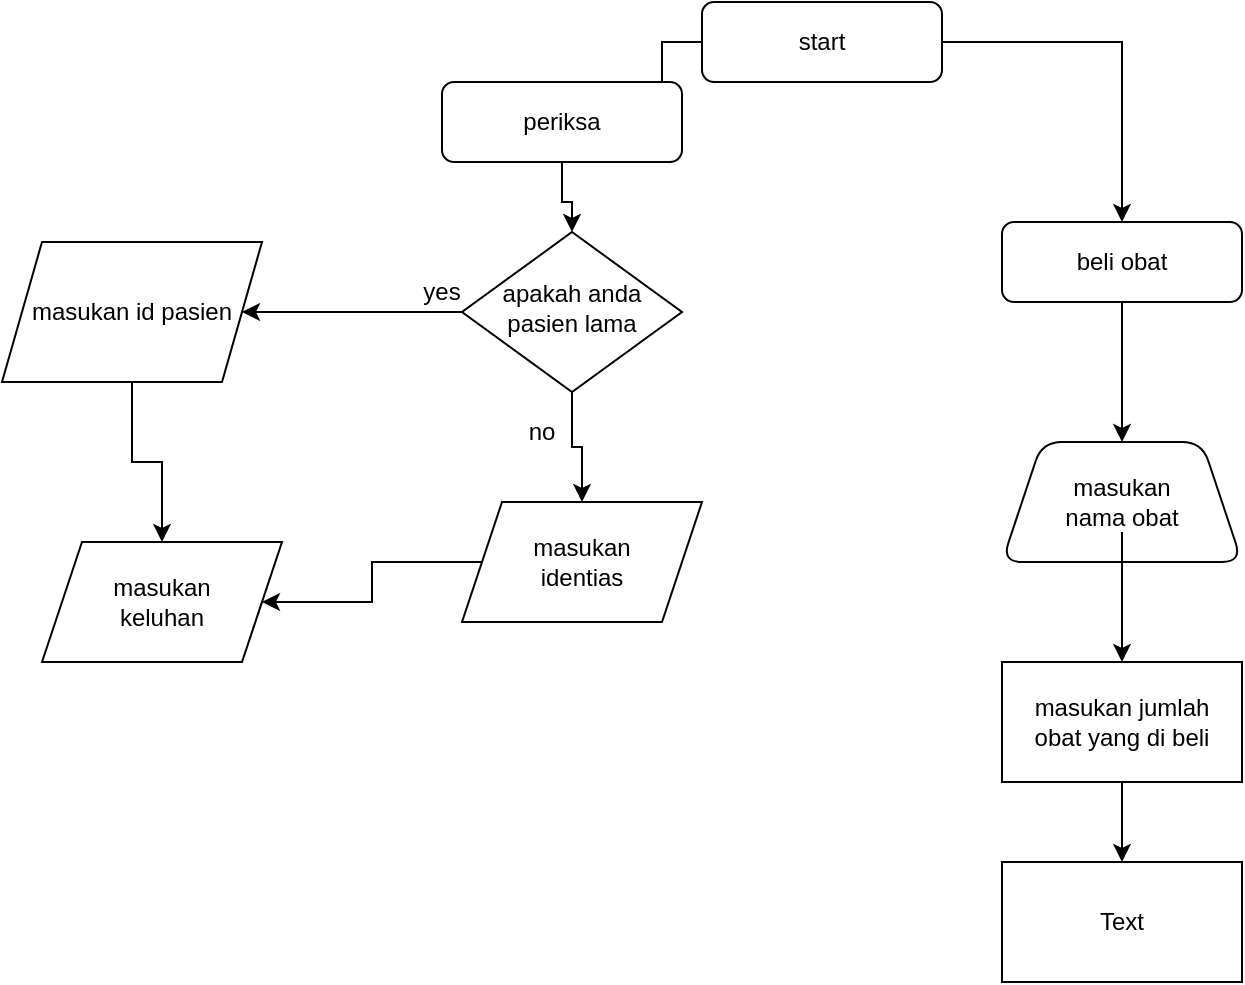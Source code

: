 <mxfile version="21.7.5" type="device" pages="3">
  <diagram id="C5RBs43oDa-KdzZeNtuy" name="Page-1">
    <mxGraphModel dx="1050" dy="566" grid="1" gridSize="10" guides="1" tooltips="1" connect="1" arrows="1" fold="1" page="1" pageScale="1" pageWidth="827" pageHeight="1169" math="0" shadow="0">
      <root>
        <mxCell id="WIyWlLk6GJQsqaUBKTNV-0" />
        <mxCell id="WIyWlLk6GJQsqaUBKTNV-1" parent="WIyWlLk6GJQsqaUBKTNV-0" />
        <mxCell id="ptXZij7LrUdz7pSKuq70-5" style="edgeStyle=orthogonalEdgeStyle;rounded=0;orthogonalLoop=1;jettySize=auto;html=1;" edge="1" parent="WIyWlLk6GJQsqaUBKTNV-1" source="WIyWlLk6GJQsqaUBKTNV-3" target="WIyWlLk6GJQsqaUBKTNV-7">
          <mxGeometry relative="1" as="geometry" />
        </mxCell>
        <mxCell id="ptXZij7LrUdz7pSKuq70-32" value="" style="edgeStyle=orthogonalEdgeStyle;rounded=0;orthogonalLoop=1;jettySize=auto;html=1;" edge="1" parent="WIyWlLk6GJQsqaUBKTNV-1" source="WIyWlLk6GJQsqaUBKTNV-3" target="ptXZij7LrUdz7pSKuq70-31">
          <mxGeometry relative="1" as="geometry" />
        </mxCell>
        <mxCell id="WIyWlLk6GJQsqaUBKTNV-3" value="start" style="rounded=1;whiteSpace=wrap;html=1;fontSize=12;glass=0;strokeWidth=1;shadow=0;" parent="WIyWlLk6GJQsqaUBKTNV-1" vertex="1">
          <mxGeometry x="400" y="50" width="120" height="40" as="geometry" />
        </mxCell>
        <mxCell id="ptXZij7LrUdz7pSKuq70-24" value="" style="edgeStyle=orthogonalEdgeStyle;rounded=0;orthogonalLoop=1;jettySize=auto;html=1;" edge="1" parent="WIyWlLk6GJQsqaUBKTNV-1" source="WIyWlLk6GJQsqaUBKTNV-6" target="ptXZij7LrUdz7pSKuq70-23">
          <mxGeometry relative="1" as="geometry" />
        </mxCell>
        <mxCell id="ptXZij7LrUdz7pSKuq70-37" value="" style="edgeStyle=orthogonalEdgeStyle;rounded=0;orthogonalLoop=1;jettySize=auto;html=1;" edge="1" parent="WIyWlLk6GJQsqaUBKTNV-1" source="WIyWlLk6GJQsqaUBKTNV-6" target="ptXZij7LrUdz7pSKuq70-36">
          <mxGeometry relative="1" as="geometry" />
        </mxCell>
        <mxCell id="WIyWlLk6GJQsqaUBKTNV-6" value="apakah anda pasien lama" style="rhombus;whiteSpace=wrap;html=1;shadow=0;fontFamily=Helvetica;fontSize=12;align=center;strokeWidth=1;spacing=6;spacingTop=-4;" parent="WIyWlLk6GJQsqaUBKTNV-1" vertex="1">
          <mxGeometry x="280" y="165" width="110" height="80" as="geometry" />
        </mxCell>
        <mxCell id="ptXZij7LrUdz7pSKuq70-12" value="" style="edgeStyle=orthogonalEdgeStyle;rounded=0;orthogonalLoop=1;jettySize=auto;html=1;" edge="1" parent="WIyWlLk6GJQsqaUBKTNV-1" source="WIyWlLk6GJQsqaUBKTNV-7" target="ptXZij7LrUdz7pSKuq70-11">
          <mxGeometry relative="1" as="geometry" />
        </mxCell>
        <mxCell id="WIyWlLk6GJQsqaUBKTNV-7" value="beli obat" style="rounded=1;whiteSpace=wrap;html=1;fontSize=12;glass=0;strokeWidth=1;shadow=0;" parent="WIyWlLk6GJQsqaUBKTNV-1" vertex="1">
          <mxGeometry x="550" y="160" width="120" height="40" as="geometry" />
        </mxCell>
        <mxCell id="ptXZij7LrUdz7pSKuq70-1" style="edgeStyle=orthogonalEdgeStyle;rounded=0;orthogonalLoop=1;jettySize=auto;html=1;exitX=0.5;exitY=1;exitDx=0;exitDy=0;" edge="1" parent="WIyWlLk6GJQsqaUBKTNV-1" source="WIyWlLk6GJQsqaUBKTNV-7" target="WIyWlLk6GJQsqaUBKTNV-7">
          <mxGeometry relative="1" as="geometry" />
        </mxCell>
        <mxCell id="ptXZij7LrUdz7pSKuq70-7" value="no" style="text;html=1;strokeColor=none;fillColor=none;align=center;verticalAlign=middle;whiteSpace=wrap;rounded=0;" vertex="1" parent="WIyWlLk6GJQsqaUBKTNV-1">
          <mxGeometry x="290" y="250" width="60" height="30" as="geometry" />
        </mxCell>
        <mxCell id="ptXZij7LrUdz7pSKuq70-11" value="" style="shape=trapezoid;perimeter=trapezoidPerimeter;whiteSpace=wrap;html=1;fixedSize=1;rounded=1;glass=0;strokeWidth=1;shadow=0;" vertex="1" parent="WIyWlLk6GJQsqaUBKTNV-1">
          <mxGeometry x="550" y="270" width="120" height="60" as="geometry" />
        </mxCell>
        <mxCell id="ptXZij7LrUdz7pSKuq70-15" value="" style="edgeStyle=orthogonalEdgeStyle;rounded=0;orthogonalLoop=1;jettySize=auto;html=1;" edge="1" parent="WIyWlLk6GJQsqaUBKTNV-1" source="ptXZij7LrUdz7pSKuq70-13" target="ptXZij7LrUdz7pSKuq70-14">
          <mxGeometry relative="1" as="geometry" />
        </mxCell>
        <mxCell id="ptXZij7LrUdz7pSKuq70-13" value="masukan nama obat" style="text;html=1;strokeColor=none;fillColor=none;align=center;verticalAlign=middle;whiteSpace=wrap;rounded=0;" vertex="1" parent="WIyWlLk6GJQsqaUBKTNV-1">
          <mxGeometry x="580" y="285" width="60" height="30" as="geometry" />
        </mxCell>
        <mxCell id="ptXZij7LrUdz7pSKuq70-18" value="" style="edgeStyle=orthogonalEdgeStyle;rounded=0;orthogonalLoop=1;jettySize=auto;html=1;" edge="1" parent="WIyWlLk6GJQsqaUBKTNV-1" source="ptXZij7LrUdz7pSKuq70-14" target="ptXZij7LrUdz7pSKuq70-17">
          <mxGeometry relative="1" as="geometry" />
        </mxCell>
        <mxCell id="ptXZij7LrUdz7pSKuq70-14" value="" style="whiteSpace=wrap;html=1;" vertex="1" parent="WIyWlLk6GJQsqaUBKTNV-1">
          <mxGeometry x="550" y="380" width="120" height="60" as="geometry" />
        </mxCell>
        <mxCell id="ptXZij7LrUdz7pSKuq70-16" value="masukan jumlah obat yang di beli" style="text;html=1;strokeColor=none;fillColor=none;align=center;verticalAlign=middle;whiteSpace=wrap;rounded=0;" vertex="1" parent="WIyWlLk6GJQsqaUBKTNV-1">
          <mxGeometry x="560" y="390" width="100" height="40" as="geometry" />
        </mxCell>
        <mxCell id="ptXZij7LrUdz7pSKuq70-17" value="" style="whiteSpace=wrap;html=1;" vertex="1" parent="WIyWlLk6GJQsqaUBKTNV-1">
          <mxGeometry x="550" y="480" width="120" height="60" as="geometry" />
        </mxCell>
        <mxCell id="ptXZij7LrUdz7pSKuq70-19" value="Text" style="text;html=1;strokeColor=none;fillColor=none;align=center;verticalAlign=middle;whiteSpace=wrap;rounded=0;" vertex="1" parent="WIyWlLk6GJQsqaUBKTNV-1">
          <mxGeometry x="580" y="495" width="60" height="30" as="geometry" />
        </mxCell>
        <mxCell id="ptXZij7LrUdz7pSKuq70-40" style="edgeStyle=orthogonalEdgeStyle;rounded=0;orthogonalLoop=1;jettySize=auto;html=1;exitX=0;exitY=0.5;exitDx=0;exitDy=0;entryX=1;entryY=0.5;entryDx=0;entryDy=0;" edge="1" parent="WIyWlLk6GJQsqaUBKTNV-1" source="ptXZij7LrUdz7pSKuq70-23" target="ptXZij7LrUdz7pSKuq70-43">
          <mxGeometry relative="1" as="geometry">
            <mxPoint x="190" y="350" as="targetPoint" />
          </mxGeometry>
        </mxCell>
        <mxCell id="ptXZij7LrUdz7pSKuq70-23" value="" style="shape=parallelogram;perimeter=parallelogramPerimeter;whiteSpace=wrap;html=1;fixedSize=1;shadow=0;strokeWidth=1;spacing=6;spacingTop=-4;" vertex="1" parent="WIyWlLk6GJQsqaUBKTNV-1">
          <mxGeometry x="280" y="300" width="120" height="60" as="geometry" />
        </mxCell>
        <mxCell id="ptXZij7LrUdz7pSKuq70-25" value="masukan identias" style="text;html=1;strokeColor=none;fillColor=none;align=center;verticalAlign=middle;whiteSpace=wrap;rounded=0;" vertex="1" parent="WIyWlLk6GJQsqaUBKTNV-1">
          <mxGeometry x="310" y="315" width="60" height="30" as="geometry" />
        </mxCell>
        <mxCell id="ptXZij7LrUdz7pSKuq70-35" style="edgeStyle=orthogonalEdgeStyle;rounded=0;orthogonalLoop=1;jettySize=auto;html=1;entryX=0.5;entryY=0;entryDx=0;entryDy=0;" edge="1" parent="WIyWlLk6GJQsqaUBKTNV-1" source="ptXZij7LrUdz7pSKuq70-31" target="WIyWlLk6GJQsqaUBKTNV-6">
          <mxGeometry relative="1" as="geometry" />
        </mxCell>
        <mxCell id="ptXZij7LrUdz7pSKuq70-31" value="periksa" style="rounded=1;whiteSpace=wrap;html=1;fontSize=12;glass=0;strokeWidth=1;shadow=0;" vertex="1" parent="WIyWlLk6GJQsqaUBKTNV-1">
          <mxGeometry x="270" y="90" width="120" height="40" as="geometry" />
        </mxCell>
        <mxCell id="ptXZij7LrUdz7pSKuq70-47" style="edgeStyle=orthogonalEdgeStyle;rounded=0;orthogonalLoop=1;jettySize=auto;html=1;" edge="1" parent="WIyWlLk6GJQsqaUBKTNV-1" source="ptXZij7LrUdz7pSKuq70-36" target="ptXZij7LrUdz7pSKuq70-43">
          <mxGeometry relative="1" as="geometry" />
        </mxCell>
        <mxCell id="ptXZij7LrUdz7pSKuq70-36" value="masukan id pasien" style="shape=parallelogram;perimeter=parallelogramPerimeter;whiteSpace=wrap;html=1;fixedSize=1;" vertex="1" parent="WIyWlLk6GJQsqaUBKTNV-1">
          <mxGeometry x="50" y="170" width="130" height="70" as="geometry" />
        </mxCell>
        <mxCell id="ptXZij7LrUdz7pSKuq70-39" value="yes" style="text;html=1;strokeColor=none;fillColor=none;align=center;verticalAlign=middle;whiteSpace=wrap;rounded=0;" vertex="1" parent="WIyWlLk6GJQsqaUBKTNV-1">
          <mxGeometry x="240" y="180" width="60" height="30" as="geometry" />
        </mxCell>
        <mxCell id="ptXZij7LrUdz7pSKuq70-43" value="" style="shape=parallelogram;perimeter=parallelogramPerimeter;whiteSpace=wrap;html=1;fixedSize=1;" vertex="1" parent="WIyWlLk6GJQsqaUBKTNV-1">
          <mxGeometry x="70" y="320" width="120" height="60" as="geometry" />
        </mxCell>
        <mxCell id="ptXZij7LrUdz7pSKuq70-30" value="masukan keluhan" style="text;html=1;strokeColor=none;fillColor=none;align=center;verticalAlign=middle;whiteSpace=wrap;rounded=0;" vertex="1" parent="WIyWlLk6GJQsqaUBKTNV-1">
          <mxGeometry x="100" y="335" width="60" height="30" as="geometry" />
        </mxCell>
      </root>
    </mxGraphModel>
  </diagram>
  <diagram id="H0wij1GDjDeC9LO2AxRV" name="Page-2">
    <mxGraphModel dx="2350" dy="809" grid="1" gridSize="10" guides="1" tooltips="1" connect="1" arrows="1" fold="1" page="1" pageScale="1" pageWidth="850" pageHeight="1100" math="0" shadow="0">
      <root>
        <mxCell id="0" />
        <mxCell id="1" parent="0" />
        <mxCell id="oUCo9XGmpqHBFNCNIj1C-4" value="" style="edgeStyle=orthogonalEdgeStyle;rounded=0;orthogonalLoop=1;jettySize=auto;html=1;" edge="1" parent="1" source="oUCo9XGmpqHBFNCNIj1C-2" target="oUCo9XGmpqHBFNCNIj1C-3">
          <mxGeometry relative="1" as="geometry" />
        </mxCell>
        <mxCell id="oUCo9XGmpqHBFNCNIj1C-2" value="mulai" style="ellipse;whiteSpace=wrap;html=1;" vertex="1" parent="1">
          <mxGeometry x="-560" y="200" width="120" height="80" as="geometry" />
        </mxCell>
        <mxCell id="oUCo9XGmpqHBFNCNIj1C-7" value="" style="edgeStyle=orthogonalEdgeStyle;rounded=0;orthogonalLoop=1;jettySize=auto;html=1;" edge="1" parent="1" source="oUCo9XGmpqHBFNCNIj1C-3" target="oUCo9XGmpqHBFNCNIj1C-6">
          <mxGeometry relative="1" as="geometry" />
        </mxCell>
        <mxCell id="oUCo9XGmpqHBFNCNIj1C-3" value="int r&lt;br&gt;double phi=3,14&lt;br&gt;double keliling, luas" style="shape=hexagon;perimeter=hexagonPerimeter2;whiteSpace=wrap;html=1;fixedSize=1;" vertex="1" parent="1">
          <mxGeometry x="-410" y="210" width="240" height="60" as="geometry" />
        </mxCell>
        <mxCell id="oUCo9XGmpqHBFNCNIj1C-9" value="" style="edgeStyle=orthogonalEdgeStyle;rounded=0;orthogonalLoop=1;jettySize=auto;html=1;" edge="1" parent="1" source="oUCo9XGmpqHBFNCNIj1C-6" target="oUCo9XGmpqHBFNCNIj1C-8">
          <mxGeometry relative="1" as="geometry" />
        </mxCell>
        <mxCell id="oUCo9XGmpqHBFNCNIj1C-6" value="input r" style="shape=parallelogram;perimeter=parallelogramPerimeter;whiteSpace=wrap;html=1;fixedSize=1;" vertex="1" parent="1">
          <mxGeometry x="-150" y="210" width="120" height="60" as="geometry" />
        </mxCell>
        <mxCell id="oUCo9XGmpqHBFNCNIj1C-11" value="" style="edgeStyle=orthogonalEdgeStyle;rounded=0;orthogonalLoop=1;jettySize=auto;html=1;" edge="1" parent="1" source="oUCo9XGmpqHBFNCNIj1C-8" target="oUCo9XGmpqHBFNCNIj1C-10">
          <mxGeometry relative="1" as="geometry" />
        </mxCell>
        <mxCell id="oUCo9XGmpqHBFNCNIj1C-8" value="keliling = 2*phi*r&lt;br&gt;luas = phi*r*r" style="whiteSpace=wrap;html=1;" vertex="1" parent="1">
          <mxGeometry y="210" width="120" height="60" as="geometry" />
        </mxCell>
        <mxCell id="GwMefIM_FR4Q4pyVmXTl-1" style="edgeStyle=orthogonalEdgeStyle;rounded=0;orthogonalLoop=1;jettySize=auto;html=1;exitX=1;exitY=0.5;exitDx=0;exitDy=0;entryX=0;entryY=0.5;entryDx=0;entryDy=0;" edge="1" parent="1" source="oUCo9XGmpqHBFNCNIj1C-10" target="oUCo9XGmpqHBFNCNIj1C-17">
          <mxGeometry relative="1" as="geometry" />
        </mxCell>
        <mxCell id="oUCo9XGmpqHBFNCNIj1C-10" value="tampilkan luas dan keliling" style="shape=parallelogram;perimeter=parallelogramPerimeter;whiteSpace=wrap;html=1;fixedSize=1;" vertex="1" parent="1">
          <mxGeometry x="150" y="205" width="140" height="70" as="geometry" />
        </mxCell>
        <mxCell id="oUCo9XGmpqHBFNCNIj1C-17" value="selesai" style="ellipse;whiteSpace=wrap;html=1;" vertex="1" parent="1">
          <mxGeometry x="320" y="205" width="120" height="70" as="geometry" />
        </mxCell>
      </root>
    </mxGraphModel>
  </diagram>
  <diagram id="C2v2CnaT1las8HCIjJ78" name="Page-3">
    <mxGraphModel dx="1050" dy="566" grid="1" gridSize="10" guides="1" tooltips="1" connect="1" arrows="1" fold="1" page="1" pageScale="1" pageWidth="850" pageHeight="1100" math="0" shadow="0">
      <root>
        <mxCell id="0" />
        <mxCell id="1" parent="0" />
        <mxCell id="kjCTn79ZNEePvUXMeaOL-2" value="" style="edgeStyle=orthogonalEdgeStyle;rounded=0;orthogonalLoop=1;jettySize=auto;html=1;" edge="1" parent="1" source="C6unVMB0nWDV8HlU32Ox-1" target="kjCTn79ZNEePvUXMeaOL-1">
          <mxGeometry relative="1" as="geometry" />
        </mxCell>
        <mxCell id="C6unVMB0nWDV8HlU32Ox-1" value="start" style="ellipse;whiteSpace=wrap;html=1;" vertex="1" parent="1">
          <mxGeometry x="360" y="250" width="120" height="80" as="geometry" />
        </mxCell>
        <mxCell id="kjCTn79ZNEePvUXMeaOL-4" style="edgeStyle=orthogonalEdgeStyle;rounded=0;orthogonalLoop=1;jettySize=auto;html=1;" edge="1" parent="1" source="kjCTn79ZNEePvUXMeaOL-1">
          <mxGeometry relative="1" as="geometry">
            <mxPoint x="290" y="440" as="targetPoint" />
          </mxGeometry>
        </mxCell>
        <mxCell id="EY6yxWyg6rYYb75cYWsT-4" style="edgeStyle=orthogonalEdgeStyle;rounded=0;orthogonalLoop=1;jettySize=auto;html=1;entryX=0.5;entryY=0;entryDx=0;entryDy=0;" edge="1" parent="1" source="kjCTn79ZNEePvUXMeaOL-1" target="hR3aRdqfbElaHhcgL-Pa-2">
          <mxGeometry relative="1" as="geometry" />
        </mxCell>
        <mxCell id="kjCTn79ZNEePvUXMeaOL-1" value="periksa or beli obat" style="rhombus;whiteSpace=wrap;html=1;" vertex="1" parent="1">
          <mxGeometry x="370" y="390" width="100" height="100" as="geometry" />
        </mxCell>
        <mxCell id="WqlY6YZ6PbwaHRNXA0Yb-2" value="" style="edgeStyle=orthogonalEdgeStyle;rounded=0;orthogonalLoop=1;jettySize=auto;html=1;" edge="1" parent="1" source="hR3aRdqfbElaHhcgL-Pa-1" target="WqlY6YZ6PbwaHRNXA0Yb-1">
          <mxGeometry relative="1" as="geometry" />
        </mxCell>
        <mxCell id="hR3aRdqfbElaHhcgL-Pa-1" value="periksa" style="shape=parallelogram;perimeter=parallelogramPerimeter;whiteSpace=wrap;html=1;fixedSize=1;" vertex="1" parent="1">
          <mxGeometry x="180" y="410" width="120" height="60" as="geometry" />
        </mxCell>
        <mxCell id="EY6yxWyg6rYYb75cYWsT-7" value="" style="edgeStyle=orthogonalEdgeStyle;rounded=0;orthogonalLoop=1;jettySize=auto;html=1;" edge="1" parent="1" source="hR3aRdqfbElaHhcgL-Pa-2" target="EY6yxWyg6rYYb75cYWsT-6">
          <mxGeometry relative="1" as="geometry" />
        </mxCell>
        <mxCell id="hR3aRdqfbElaHhcgL-Pa-2" value="beli obat" style="shape=parallelogram;perimeter=parallelogramPerimeter;whiteSpace=wrap;html=1;fixedSize=1;" vertex="1" parent="1">
          <mxGeometry x="360" y="535" width="120" height="60" as="geometry" />
        </mxCell>
        <mxCell id="EccfnYSVo-V0u7K9zvJ8-2" value="" style="edgeStyle=orthogonalEdgeStyle;rounded=0;orthogonalLoop=1;jettySize=auto;html=1;" edge="1" parent="1" source="WqlY6YZ6PbwaHRNXA0Yb-1" target="EccfnYSVo-V0u7K9zvJ8-1">
          <mxGeometry relative="1" as="geometry" />
        </mxCell>
        <mxCell id="EccfnYSVo-V0u7K9zvJ8-5" value="" style="edgeStyle=orthogonalEdgeStyle;rounded=0;orthogonalLoop=1;jettySize=auto;html=1;" edge="1" parent="1" source="WqlY6YZ6PbwaHRNXA0Yb-1" target="EccfnYSVo-V0u7K9zvJ8-4">
          <mxGeometry relative="1" as="geometry" />
        </mxCell>
        <mxCell id="WqlY6YZ6PbwaHRNXA0Yb-1" value="apakah anda pasien baru" style="rhombus;whiteSpace=wrap;html=1;" vertex="1" parent="1">
          <mxGeometry x="190" y="520" width="100" height="90" as="geometry" />
        </mxCell>
        <mxCell id="EccfnYSVo-V0u7K9zvJ8-11" style="edgeStyle=orthogonalEdgeStyle;rounded=0;orthogonalLoop=1;jettySize=auto;html=1;exitX=0.397;exitY=0.983;exitDx=0;exitDy=0;exitPerimeter=0;entryX=0;entryY=0.5;entryDx=0;entryDy=0;" edge="1" parent="1" target="EccfnYSVo-V0u7K9zvJ8-9">
          <mxGeometry relative="1" as="geometry">
            <mxPoint x="122.4" y="860" as="targetPoint" />
            <mxPoint x="50.04" y="593.98" as="sourcePoint" />
            <Array as="points">
              <mxPoint x="50" y="790" />
            </Array>
          </mxGeometry>
        </mxCell>
        <mxCell id="EccfnYSVo-V0u7K9zvJ8-1" value="masukan identitas" style="shape=parallelogram;perimeter=parallelogramPerimeter;whiteSpace=wrap;html=1;fixedSize=1;" vertex="1" parent="1">
          <mxGeometry y="535" width="120" height="60" as="geometry" />
        </mxCell>
        <mxCell id="EccfnYSVo-V0u7K9zvJ8-3" value="ya" style="text;html=1;align=center;verticalAlign=middle;resizable=0;points=[];autosize=1;strokeColor=none;fillColor=none;" vertex="1" parent="1">
          <mxGeometry x="140" y="528" width="40" height="30" as="geometry" />
        </mxCell>
        <mxCell id="EccfnYSVo-V0u7K9zvJ8-8" value="" style="edgeStyle=orthogonalEdgeStyle;rounded=0;orthogonalLoop=1;jettySize=auto;html=1;" edge="1" parent="1" source="EccfnYSVo-V0u7K9zvJ8-9">
          <mxGeometry relative="1" as="geometry">
            <mxPoint x="240" y="800" as="targetPoint" />
          </mxGeometry>
        </mxCell>
        <mxCell id="EccfnYSVo-V0u7K9zvJ8-10" value="" style="edgeStyle=orthogonalEdgeStyle;rounded=0;orthogonalLoop=1;jettySize=auto;html=1;" edge="1" parent="1" source="EccfnYSVo-V0u7K9zvJ8-4" target="EccfnYSVo-V0u7K9zvJ8-9">
          <mxGeometry relative="1" as="geometry" />
        </mxCell>
        <mxCell id="EccfnYSVo-V0u7K9zvJ8-4" value="masukan id pasien" style="shape=parallelogram;perimeter=parallelogramPerimeter;whiteSpace=wrap;html=1;fixedSize=1;" vertex="1" parent="1">
          <mxGeometry x="175" y="660" width="130" height="60" as="geometry" />
        </mxCell>
        <mxCell id="EccfnYSVo-V0u7K9zvJ8-6" value="no" style="text;html=1;align=center;verticalAlign=middle;resizable=0;points=[];autosize=1;strokeColor=none;fillColor=none;" vertex="1" parent="1">
          <mxGeometry x="245" y="610" width="40" height="30" as="geometry" />
        </mxCell>
        <mxCell id="EY6yxWyg6rYYb75cYWsT-12" value="" style="edgeStyle=orthogonalEdgeStyle;rounded=0;orthogonalLoop=1;jettySize=auto;html=1;" edge="1" parent="1" source="EccfnYSVo-V0u7K9zvJ8-9" target="EY6yxWyg6rYYb75cYWsT-11">
          <mxGeometry relative="1" as="geometry" />
        </mxCell>
        <mxCell id="EY6yxWyg6rYYb75cYWsT-8" style="edgeStyle=orthogonalEdgeStyle;rounded=0;orthogonalLoop=1;jettySize=auto;html=1;entryX=0.5;entryY=0;entryDx=0;entryDy=0;" edge="1" parent="1" source="EY6yxWyg6rYYb75cYWsT-6" target="EY6yxWyg6rYYb75cYWsT-9">
          <mxGeometry relative="1" as="geometry">
            <mxPoint x="420" y="750" as="targetPoint" />
          </mxGeometry>
        </mxCell>
        <mxCell id="EY6yxWyg6rYYb75cYWsT-6" value="masukan nama obat" style="shape=parallelogram;perimeter=parallelogramPerimeter;whiteSpace=wrap;html=1;fixedSize=1;" vertex="1" parent="1">
          <mxGeometry x="350" y="640" width="140" height="60" as="geometry" />
        </mxCell>
        <mxCell id="a_ban_CbOE6N4E2XzAW7-6" style="edgeStyle=orthogonalEdgeStyle;rounded=0;orthogonalLoop=1;jettySize=auto;html=1;entryX=0.5;entryY=0;entryDx=0;entryDy=0;" edge="1" parent="1" source="EY6yxWyg6rYYb75cYWsT-9" target="a_ban_CbOE6N4E2XzAW7-5">
          <mxGeometry relative="1" as="geometry" />
        </mxCell>
        <mxCell id="EY6yxWyg6rYYb75cYWsT-9" value="masukan jumlah obat" style="shape=parallelogram;perimeter=parallelogramPerimeter;whiteSpace=wrap;html=1;fixedSize=1;" vertex="1" parent="1">
          <mxGeometry x="350" y="770" width="140" height="60" as="geometry" />
        </mxCell>
        <mxCell id="a_ban_CbOE6N4E2XzAW7-2" value="" style="edgeStyle=orthogonalEdgeStyle;rounded=0;orthogonalLoop=1;jettySize=auto;html=1;" edge="1" parent="1" source="EY6yxWyg6rYYb75cYWsT-11" target="a_ban_CbOE6N4E2XzAW7-1">
          <mxGeometry relative="1" as="geometry" />
        </mxCell>
        <mxCell id="EY6yxWyg6rYYb75cYWsT-11" value="saran obat dari dokter" style="whiteSpace=wrap;html=1;" vertex="1" parent="1">
          <mxGeometry x="180" y="850" width="120" height="60" as="geometry" />
        </mxCell>
        <mxCell id="a_ban_CbOE6N4E2XzAW7-11" style="edgeStyle=orthogonalEdgeStyle;rounded=0;orthogonalLoop=1;jettySize=auto;html=1;entryX=0.05;entryY=0.627;entryDx=0;entryDy=0;entryPerimeter=0;" edge="1" parent="1" source="a_ban_CbOE6N4E2XzAW7-1" target="a_ban_CbOE6N4E2XzAW7-5">
          <mxGeometry relative="1" as="geometry" />
        </mxCell>
        <mxCell id="a_ban_CbOE6N4E2XzAW7-1" value="nama obat dan harganya" style="whiteSpace=wrap;html=1;" vertex="1" parent="1">
          <mxGeometry x="180" y="940" width="120" height="60" as="geometry" />
        </mxCell>
        <mxCell id="a_ban_CbOE6N4E2XzAW7-5" value="total harga obat yang di beli" style="shape=parallelogram;perimeter=parallelogramPerimeter;whiteSpace=wrap;html=1;fixedSize=1;" vertex="1" parent="1">
          <mxGeometry x="325" y="940" width="190" height="50" as="geometry" />
        </mxCell>
        <mxCell id="a_ban_CbOE6N4E2XzAW7-9" value="" style="edgeStyle=orthogonalEdgeStyle;rounded=0;orthogonalLoop=1;jettySize=auto;html=1;" edge="1" parent="1" source="EccfnYSVo-V0u7K9zvJ8-4" target="EccfnYSVo-V0u7K9zvJ8-9">
          <mxGeometry relative="1" as="geometry">
            <mxPoint x="240" y="720" as="sourcePoint" />
            <mxPoint x="240" y="800" as="targetPoint" />
          </mxGeometry>
        </mxCell>
        <mxCell id="EccfnYSVo-V0u7K9zvJ8-9" value="masukan keluhan" style="shape=parallelogram;perimeter=parallelogramPerimeter;whiteSpace=wrap;html=1;fixedSize=1;" vertex="1" parent="1">
          <mxGeometry x="175" y="760" width="130" height="60" as="geometry" />
        </mxCell>
      </root>
    </mxGraphModel>
  </diagram>
</mxfile>
